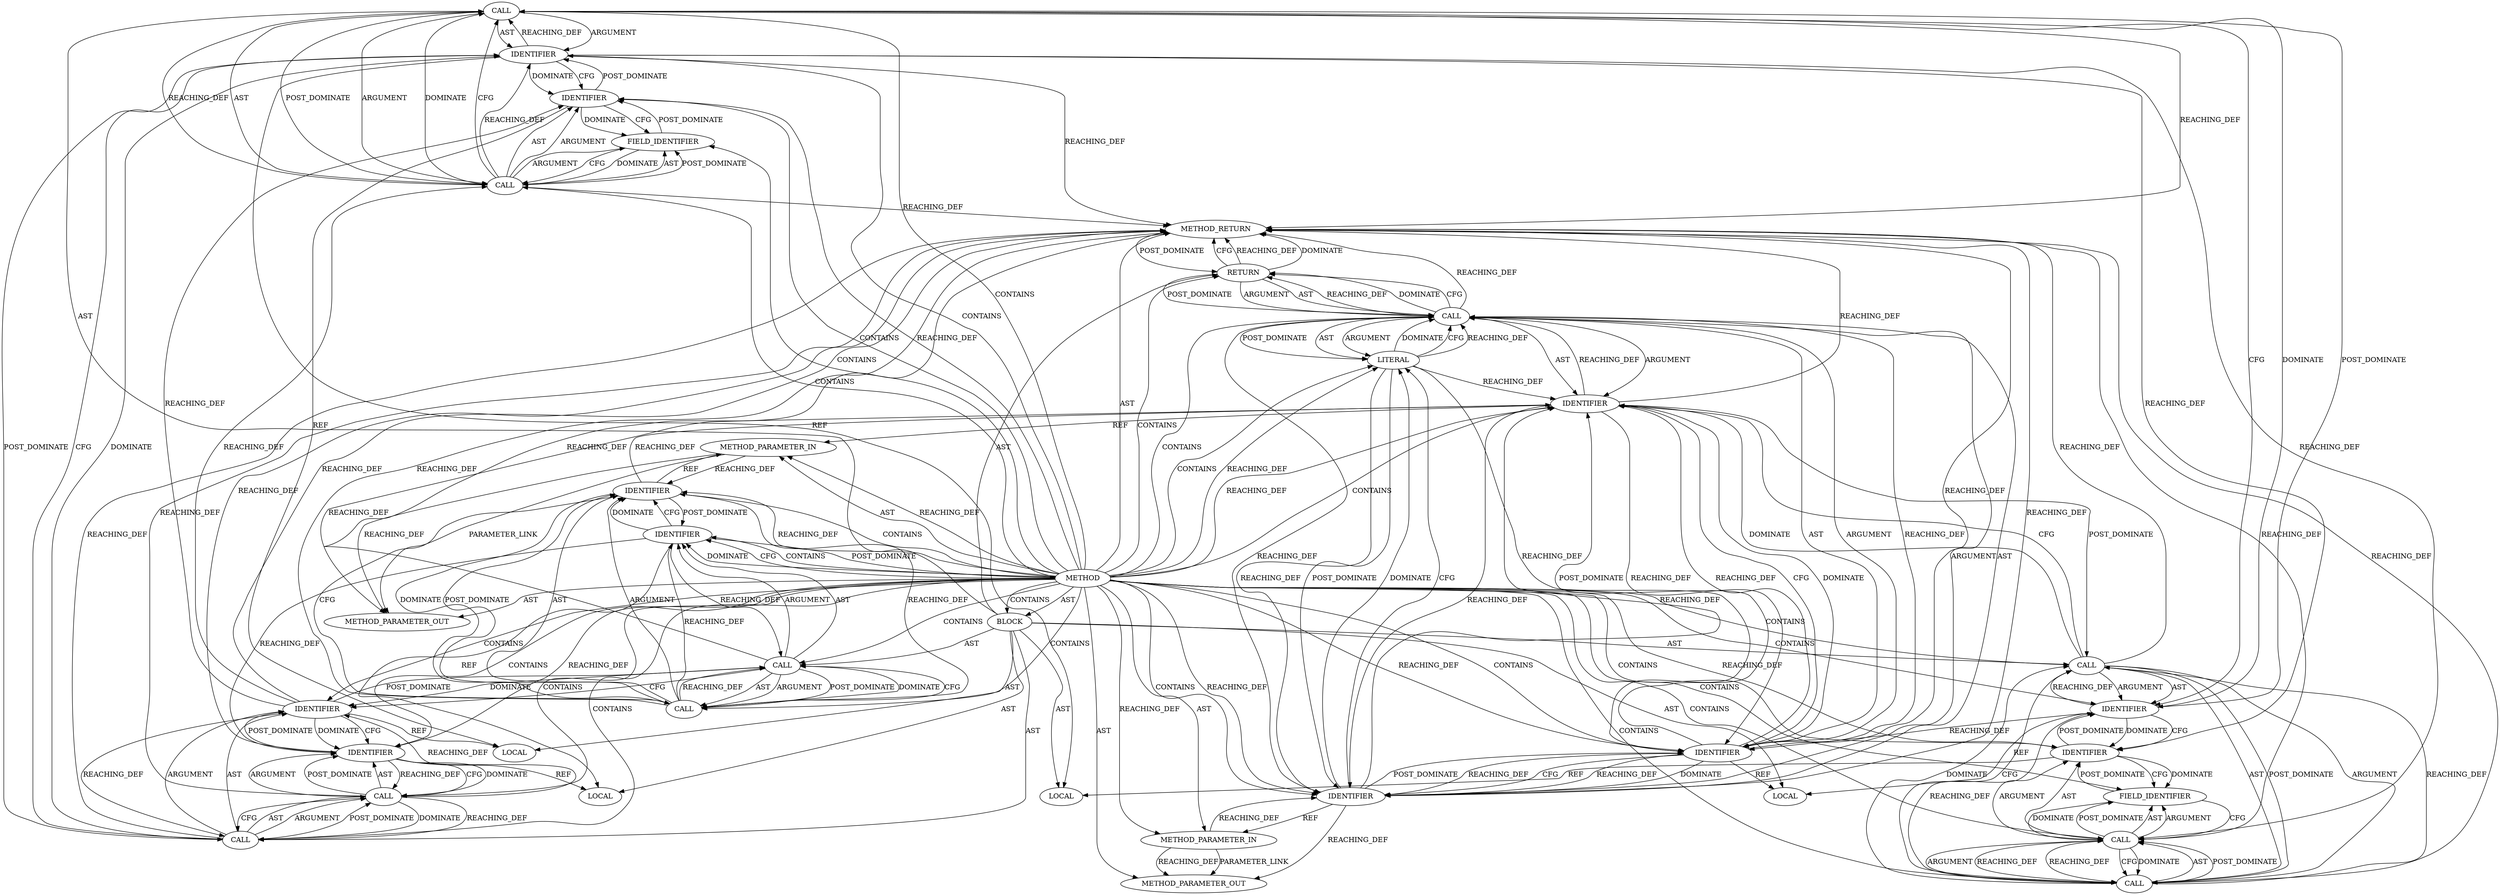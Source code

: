 digraph {
  10889 [label=CALL ORDER=6 ARGUMENT_INDEX=-1 CODE="*rec = ctx->open_rec" COLUMN_NUMBER=17 METHOD_FULL_NAME="<operator>.assignment" LINE_NUMBER=324 TYPE_FULL_NAME="<empty>" DISPATCH_TYPE="STATIC_DISPATCH" SIGNATURE="" NAME="<operator>.assignment"]
  10885 [label=IDENTIFIER ORDER=1 ARGUMENT_INDEX=1 CODE="ctx" COLUMN_NUMBER=28 LINE_NUMBER=323 TYPE_FULL_NAME="tls_sw_context_tx*" NAME="ctx"]
  10906 [label=LITERAL ORDER=4 ARGUMENT_INDEX=4 CODE="0" COLUMN_NUMBER=39 LINE_NUMBER=327 TYPE_FULL_NAME="int"]
  10898 [label=CALL ORDER=1 ARGUMENT_INDEX=1 CODE="rec->msg_encrypted" COLUMN_NUMBER=27 METHOD_FULL_NAME="<operator>.indirectFieldAccess" LINE_NUMBER=325 TYPE_FULL_NAME="<empty>" DISPATCH_TYPE="STATIC_DISPATCH" SIGNATURE="" NAME="<operator>.indirectFieldAccess"]
  10890 [label=IDENTIFIER ORDER=1 ARGUMENT_INDEX=1 CODE="rec" COLUMN_NUMBER=18 LINE_NUMBER=324 TYPE_FULL_NAME="tls_rec*" NAME="rec"]
  10888 [label=LOCAL ORDER=5 CODE="struct tls_rec* rec" COLUMN_NUMBER=17 LINE_NUMBER=324 TYPE_FULL_NAME="tls_rec*" NAME="rec"]
  10882 [label=IDENTIFIER ORDER=1 ARGUMENT_INDEX=1 CODE="sk" COLUMN_NUMBER=44 LINE_NUMBER=322 TYPE_FULL_NAME="sock*" NAME="sk"]
  21572 [label=METHOD_PARAMETER_OUT ORDER=1 CODE="struct sock *sk" IS_VARIADIC=false COLUMN_NUMBER=36 LINE_NUMBER=320 TYPE_FULL_NAME="sock*" EVALUATION_STRATEGY="BY_VALUE" INDEX=1 NAME="sk"]
  10896 [label=IDENTIFIER ORDER=1 ARGUMENT_INDEX=1 CODE="msg_en" COLUMN_NUMBER=17 LINE_NUMBER=325 TYPE_FULL_NAME="sk_msg*" NAME="msg_en"]
  10901 [label=RETURN ORDER=9 ARGUMENT_INDEX=-1 CODE="return sk_msg_alloc(sk, msg_en, len, 0);" COLUMN_NUMBER=2 LINE_NUMBER=327]
  10902 [label=CALL ORDER=1 ARGUMENT_INDEX=-1 CODE="sk_msg_alloc(sk, msg_en, len, 0)" COLUMN_NUMBER=9 METHOD_FULL_NAME="sk_msg_alloc" LINE_NUMBER=327 TYPE_FULL_NAME="<empty>" DISPATCH_TYPE="STATIC_DISPATCH" SIGNATURE="" NAME="sk_msg_alloc"]
  10905 [label=IDENTIFIER ORDER=3 ARGUMENT_INDEX=3 CODE="len" COLUMN_NUMBER=34 LINE_NUMBER=327 TYPE_FULL_NAME="int" NAME="len"]
  10874 [label=METHOD COLUMN_NUMBER=1 LINE_NUMBER=320 COLUMN_NUMBER_END=1 IS_EXTERNAL=false SIGNATURE="int tls_alloc_encrypted_msg (sock*,int)" NAME="tls_alloc_encrypted_msg" AST_PARENT_TYPE="TYPE_DECL" AST_PARENT_FULL_NAME="tls_sw.c:<global>" ORDER=12 CODE="static int tls_alloc_encrypted_msg(struct sock *sk, int len)
{
	struct tls_context *tls_ctx = tls_get_ctx(sk);
	struct tls_sw_context_tx *ctx = tls_sw_ctx_tx(tls_ctx);
	struct tls_rec *rec = ctx->open_rec;
	struct sk_msg *msg_en = &rec->msg_encrypted;

	return sk_msg_alloc(sk, msg_en, len, 0);
}" FULL_NAME="tls_alloc_encrypted_msg" LINE_NUMBER_END=328 FILENAME="tls_sw.c"]
  10876 [label=METHOD_PARAMETER_IN ORDER=2 CODE="int len" IS_VARIADIC=false COLUMN_NUMBER=53 LINE_NUMBER=320 TYPE_FULL_NAME="int" EVALUATION_STRATEGY="BY_VALUE" INDEX=2 NAME="len"]
  21573 [label=METHOD_PARAMETER_OUT ORDER=2 CODE="int len" IS_VARIADIC=false COLUMN_NUMBER=53 LINE_NUMBER=320 TYPE_FULL_NAME="int" EVALUATION_STRATEGY="BY_VALUE" INDEX=2 NAME="len"]
  10880 [label=IDENTIFIER ORDER=1 ARGUMENT_INDEX=1 CODE="tls_ctx" COLUMN_NUMBER=22 LINE_NUMBER=322 TYPE_FULL_NAME="tls_context*" NAME="tls_ctx"]
  10904 [label=IDENTIFIER ORDER=2 ARGUMENT_INDEX=2 CODE="msg_en" COLUMN_NUMBER=26 LINE_NUMBER=327 TYPE_FULL_NAME="sk_msg*" NAME="msg_en"]
  10875 [label=METHOD_PARAMETER_IN ORDER=1 CODE="struct sock *sk" IS_VARIADIC=false COLUMN_NUMBER=36 LINE_NUMBER=320 TYPE_FULL_NAME="sock*" EVALUATION_STRATEGY="BY_VALUE" INDEX=1 NAME="sk"]
  10887 [label=IDENTIFIER ORDER=1 ARGUMENT_INDEX=1 CODE="tls_ctx" COLUMN_NUMBER=48 LINE_NUMBER=323 TYPE_FULL_NAME="tls_context*" NAME="tls_ctx"]
  10900 [label=FIELD_IDENTIFIER ORDER=2 ARGUMENT_INDEX=2 CODE="msg_encrypted" COLUMN_NUMBER=27 LINE_NUMBER=325 CANONICAL_NAME="msg_encrypted"]
  10897 [label=CALL ORDER=2 ARGUMENT_INDEX=2 CODE="&rec->msg_encrypted" COLUMN_NUMBER=26 METHOD_FULL_NAME="<operator>.addressOf" LINE_NUMBER=325 TYPE_FULL_NAME="<empty>" DISPATCH_TYPE="STATIC_DISPATCH" SIGNATURE="" NAME="<operator>.addressOf"]
  10903 [label=IDENTIFIER ORDER=1 ARGUMENT_INDEX=1 CODE="sk" COLUMN_NUMBER=22 LINE_NUMBER=327 TYPE_FULL_NAME="sock*" NAME="sk"]
  10877 [label=BLOCK ORDER=3 ARGUMENT_INDEX=-1 CODE="{
	struct tls_context *tls_ctx = tls_get_ctx(sk);
	struct tls_sw_context_tx *ctx = tls_sw_ctx_tx(tls_ctx);
	struct tls_rec *rec = ctx->open_rec;
	struct sk_msg *msg_en = &rec->msg_encrypted;

	return sk_msg_alloc(sk, msg_en, len, 0);
}" COLUMN_NUMBER=1 LINE_NUMBER=321 TYPE_FULL_NAME="void"]
  10881 [label=CALL ORDER=2 ARGUMENT_INDEX=2 CODE="tls_get_ctx(sk)" COLUMN_NUMBER=32 METHOD_FULL_NAME="tls_get_ctx" LINE_NUMBER=322 TYPE_FULL_NAME="<empty>" DISPATCH_TYPE="STATIC_DISPATCH" SIGNATURE="" NAME="tls_get_ctx"]
  10907 [label=METHOD_RETURN ORDER=4 CODE="RET" COLUMN_NUMBER=1 LINE_NUMBER=320 TYPE_FULL_NAME="int" EVALUATION_STRATEGY="BY_VALUE"]
  10884 [label=CALL ORDER=4 ARGUMENT_INDEX=-1 CODE="*ctx = tls_sw_ctx_tx(tls_ctx)" COLUMN_NUMBER=27 METHOD_FULL_NAME="<operator>.assignment" LINE_NUMBER=323 TYPE_FULL_NAME="<empty>" DISPATCH_TYPE="STATIC_DISPATCH" SIGNATURE="" NAME="<operator>.assignment"]
  10895 [label=CALL ORDER=8 ARGUMENT_INDEX=-1 CODE="*msg_en = &rec->msg_encrypted" COLUMN_NUMBER=16 METHOD_FULL_NAME="<operator>.assignment" LINE_NUMBER=325 TYPE_FULL_NAME="<empty>" DISPATCH_TYPE="STATIC_DISPATCH" SIGNATURE="" NAME="<operator>.assignment"]
  10891 [label=CALL ORDER=2 ARGUMENT_INDEX=2 CODE="ctx->open_rec" COLUMN_NUMBER=24 METHOD_FULL_NAME="<operator>.indirectFieldAccess" LINE_NUMBER=324 TYPE_FULL_NAME="<empty>" DISPATCH_TYPE="STATIC_DISPATCH" SIGNATURE="" NAME="<operator>.indirectFieldAccess"]
  10899 [label=IDENTIFIER ORDER=1 ARGUMENT_INDEX=1 CODE="rec" COLUMN_NUMBER=27 LINE_NUMBER=325 TYPE_FULL_NAME="tls_rec*" NAME="rec"]
  10878 [label=LOCAL ORDER=1 CODE="struct tls_context* tls_ctx" COLUMN_NUMBER=21 LINE_NUMBER=322 TYPE_FULL_NAME="tls_context*" NAME="tls_ctx"]
  10893 [label=FIELD_IDENTIFIER ORDER=2 ARGUMENT_INDEX=2 CODE="open_rec" COLUMN_NUMBER=24 LINE_NUMBER=324 CANONICAL_NAME="open_rec"]
  10894 [label=LOCAL ORDER=7 CODE="struct sk_msg* msg_en" COLUMN_NUMBER=16 LINE_NUMBER=325 TYPE_FULL_NAME="sk_msg*" NAME="msg_en"]
  10879 [label=CALL ORDER=2 ARGUMENT_INDEX=-1 CODE="*tls_ctx = tls_get_ctx(sk)" COLUMN_NUMBER=21 METHOD_FULL_NAME="<operator>.assignment" LINE_NUMBER=322 TYPE_FULL_NAME="<empty>" DISPATCH_TYPE="STATIC_DISPATCH" SIGNATURE="" NAME="<operator>.assignment"]
  10892 [label=IDENTIFIER ORDER=1 ARGUMENT_INDEX=1 CODE="ctx" COLUMN_NUMBER=24 LINE_NUMBER=324 TYPE_FULL_NAME="tls_sw_context_tx*" NAME="ctx"]
  10886 [label=CALL ORDER=2 ARGUMENT_INDEX=2 CODE="tls_sw_ctx_tx(tls_ctx)" COLUMN_NUMBER=34 METHOD_FULL_NAME="tls_sw_ctx_tx" LINE_NUMBER=323 TYPE_FULL_NAME="<empty>" DISPATCH_TYPE="STATIC_DISPATCH" SIGNATURE="" NAME="tls_sw_ctx_tx"]
  10883 [label=LOCAL ORDER=3 CODE="struct tls_sw_context_tx* ctx" COLUMN_NUMBER=27 LINE_NUMBER=323 TYPE_FULL_NAME="tls_sw_context_tx*" NAME="ctx"]
  10899 -> 10896 [label=POST_DOMINATE ]
  10902 -> 10906 [label=POST_DOMINATE ]
  10897 -> 10907 [label=REACHING_DEF VARIABLE="&rec->msg_encrypted"]
  10897 -> 10898 [label=AST ]
  10877 -> 10883 [label=AST ]
  10880 -> 10879 [label=REACHING_DEF VARIABLE="tls_ctx"]
  10889 -> 10896 [label=CFG ]
  10874 -> 10882 [label=CONTAINS ]
  10879 -> 10881 [label=POST_DOMINATE ]
  10889 -> 10891 [label=AST ]
  10880 -> 10882 [label=DOMINATE ]
  10899 -> 10888 [label=REF ]
  10885 -> 10891 [label=REACHING_DEF VARIABLE="ctx"]
  10901 -> 10902 [label=POST_DOMINATE ]
  10887 -> 10886 [label=REACHING_DEF VARIABLE="tls_ctx"]
  10889 -> 10907 [label=REACHING_DEF VARIABLE="*rec = ctx->open_rec"]
  10886 -> 10887 [label=ARGUMENT ]
  10902 -> 10901 [label=REACHING_DEF VARIABLE="sk_msg_alloc(sk, msg_en, len, 0)"]
  10899 -> 10900 [label=CFG ]
  10875 -> 21572 [label=PARAMETER_LINK ]
  10886 -> 10884 [label=CFG ]
  10900 -> 10898 [label=CFG ]
  10882 -> 10881 [label=REACHING_DEF VARIABLE="sk"]
  10886 -> 10885 [label=REACHING_DEF VARIABLE="tls_sw_ctx_tx(tls_ctx)"]
  10874 -> 10880 [label=DOMINATE ]
  10892 -> 10883 [label=REF ]
  10879 -> 10880 [label=ARGUMENT ]
  10874 -> 10893 [label=CONTAINS ]
  10905 -> 10906 [label=DOMINATE ]
  10879 -> 10880 [label=AST ]
  10907 -> 10901 [label=POST_DOMINATE ]
  10905 -> 10906 [label=CFG ]
  10901 -> 10907 [label=CFG ]
  10892 -> 10890 [label=POST_DOMINATE ]
  10874 -> 10906 [label=REACHING_DEF VARIABLE=""]
  10906 -> 10904 [label=REACHING_DEF VARIABLE="0"]
  10886 -> 10887 [label=POST_DOMINATE ]
  10905 -> 10904 [label=POST_DOMINATE ]
  10891 -> 10893 [label=AST ]
  10895 -> 10896 [label=AST ]
  10887 -> 10886 [label=CFG ]
  10874 -> 10877 [label=CONTAINS ]
  10897 -> 10898 [label=POST_DOMINATE ]
  10874 -> 10877 [label=AST ]
  10902 -> 10904 [label=AST ]
  10891 -> 10889 [label=DOMINATE ]
  10891 -> 10889 [label=CFG ]
  10874 -> 10882 [label=REACHING_DEF VARIABLE=""]
  10901 -> 10902 [label=ARGUMENT ]
  10891 -> 10889 [label=REACHING_DEF VARIABLE="ctx->open_rec"]
  10874 -> 10907 [label=AST ]
  10880 -> 10878 [label=REF ]
  10874 -> 10892 [label=CONTAINS ]
  10874 -> 10902 [label=CONTAINS ]
  10884 -> 10890 [label=CFG ]
  10874 -> 10876 [label=REACHING_DEF VARIABLE=""]
  10882 -> 10881 [label=CFG ]
  10903 -> 10902 [label=REACHING_DEF VARIABLE="sk"]
  10896 -> 10895 [label=REACHING_DEF VARIABLE="msg_en"]
  10874 -> 10892 [label=REACHING_DEF VARIABLE=""]
  10877 -> 10884 [label=AST ]
  10879 -> 10881 [label=AST ]
  10874 -> 21573 [label=AST ]
  10902 -> 10905 [label=ARGUMENT ]
  10893 -> 10892 [label=POST_DOMINATE ]
  10903 -> 10875 [label=REF ]
  10874 -> 10905 [label=CONTAINS ]
  10902 -> 10907 [label=REACHING_DEF VARIABLE="sk_msg_alloc(sk, msg_en, len, 0)"]
  10874 -> 10899 [label=CONTAINS ]
  10874 -> 10886 [label=CONTAINS ]
  10904 -> 10894 [label=REF ]
  10887 -> 10886 [label=DOMINATE ]
  10889 -> 10890 [label=ARGUMENT ]
  10896 -> 10894 [label=REF ]
  10880 -> 10882 [label=CFG ]
  10903 -> 21572 [label=REACHING_DEF VARIABLE="sk"]
  10890 -> 10892 [label=DOMINATE ]
  10904 -> 10903 [label=REACHING_DEF VARIABLE="msg_en"]
  10891 -> 10890 [label=REACHING_DEF VARIABLE="ctx->open_rec"]
  10881 -> 10879 [label=DOMINATE ]
  10874 -> 10891 [label=CONTAINS ]
  10885 -> 10892 [label=REACHING_DEF VARIABLE="ctx"]
  10874 -> 10904 [label=CONTAINS ]
  10905 -> 10903 [label=REACHING_DEF VARIABLE="len"]
  10874 -> 10904 [label=REACHING_DEF VARIABLE=""]
  10891 -> 10893 [label=POST_DOMINATE ]
  10890 -> 10899 [label=REACHING_DEF VARIABLE="rec"]
  10886 -> 10907 [label=REACHING_DEF VARIABLE="tls_sw_ctx_tx(tls_ctx)"]
  10882 -> 10903 [label=REACHING_DEF VARIABLE="sk"]
  10897 -> 10895 [label=REACHING_DEF VARIABLE="&rec->msg_encrypted"]
  10874 -> 10895 [label=CONTAINS ]
  10898 -> 10900 [label=POST_DOMINATE ]
  10877 -> 10901 [label=AST ]
  10905 -> 10876 [label=REF ]
  10896 -> 10899 [label=DOMINATE ]
  10877 -> 10888 [label=AST ]
  10897 -> 10895 [label=DOMINATE ]
  10876 -> 21573 [label=REACHING_DEF VARIABLE="len"]
  10893 -> 10891 [label=DOMINATE ]
  10895 -> 10907 [label=REACHING_DEF VARIABLE="*msg_en = &rec->msg_encrypted"]
  10904 -> 10905 [label=CFG ]
  10884 -> 10886 [label=AST ]
  10895 -> 10897 [label=AST ]
  10895 -> 10897 [label=ARGUMENT ]
  10893 -> 10891 [label=CFG ]
  10889 -> 10891 [label=POST_DOMINATE ]
  10881 -> 10882 [label=POST_DOMINATE ]
  10906 -> 10905 [label=REACHING_DEF VARIABLE="0"]
  10875 -> 21572 [label=REACHING_DEF VARIABLE="sk"]
  10891 -> 10892 [label=AST ]
  10903 -> 10904 [label=REACHING_DEF VARIABLE="sk"]
  10898 -> 10899 [label=ARGUMENT ]
  10903 -> 10907 [label=REACHING_DEF VARIABLE="sk"]
  10887 -> 10907 [label=REACHING_DEF VARIABLE="tls_ctx"]
  10898 -> 10897 [label=REACHING_DEF VARIABLE="rec->msg_encrypted"]
  10898 -> 10897 [label=REACHING_DEF VARIABLE="rec->msg_encrypted"]
  10874 -> 10884 [label=CONTAINS ]
  10881 -> 10882 [label=AST ]
  10902 -> 10903 [label=AST ]
  10896 -> 10904 [label=REACHING_DEF VARIABLE="msg_en"]
  10902 -> 10906 [label=AST ]
  10880 -> 10874 [label=POST_DOMINATE ]
  10891 -> 10893 [label=ARGUMENT ]
  10875 -> 10882 [label=REACHING_DEF VARIABLE="sk"]
  10890 -> 10889 [label=REACHING_DEF VARIABLE="rec"]
  10879 -> 10885 [label=CFG ]
  10902 -> 10906 [label=ARGUMENT ]
  10874 -> 10890 [label=CONTAINS ]
  10905 -> 21573 [label=REACHING_DEF VARIABLE="len"]
  10876 -> 10905 [label=REACHING_DEF VARIABLE="len"]
  10874 -> 10898 [label=CONTAINS ]
  10890 -> 10898 [label=REACHING_DEF VARIABLE="rec"]
  10885 -> 10907 [label=REACHING_DEF VARIABLE="ctx"]
  10874 -> 10896 [label=CONTAINS ]
  10900 -> 10899 [label=POST_DOMINATE ]
  10905 -> 10907 [label=REACHING_DEF VARIABLE="len"]
  10881 -> 10907 [label=REACHING_DEF VARIABLE="tls_get_ctx(sk)"]
  10903 -> 10905 [label=REACHING_DEF VARIABLE="sk"]
  10898 -> 10899 [label=AST ]
  10887 -> 10878 [label=REF ]
  10901 -> 10907 [label=REACHING_DEF VARIABLE="<RET>"]
  10874 -> 10876 [label=AST ]
  10874 -> 10880 [label=CFG ]
  10876 -> 21573 [label=PARAMETER_LINK ]
  10874 -> 10906 [label=CONTAINS ]
  10903 -> 10904 [label=CFG ]
  10905 -> 10902 [label=REACHING_DEF VARIABLE="len"]
  10874 -> 10903 [label=REACHING_DEF VARIABLE=""]
  10904 -> 10905 [label=DOMINATE ]
  10896 -> 10889 [label=POST_DOMINATE ]
  10874 -> 10887 [label=CONTAINS ]
  10890 -> 10888 [label=REF ]
  10877 -> 10889 [label=AST ]
  10903 -> 10904 [label=DOMINATE ]
  10895 -> 10903 [label=CFG ]
  10902 -> 10903 [label=ARGUMENT ]
  10881 -> 10880 [label=REACHING_DEF VARIABLE="tls_get_ctx(sk)"]
  10874 -> 10879 [label=CONTAINS ]
  10877 -> 10894 [label=AST ]
  10884 -> 10885 [label=ARGUMENT ]
  10895 -> 10903 [label=DOMINATE ]
  10892 -> 10893 [label=DOMINATE ]
  10884 -> 10890 [label=DOMINATE ]
  10891 -> 10907 [label=REACHING_DEF VARIABLE="ctx->open_rec"]
  10885 -> 10883 [label=REF ]
  10904 -> 10907 [label=REACHING_DEF VARIABLE="msg_en"]
  10897 -> 10895 [label=CFG ]
  10874 -> 10875 [label=AST ]
  10889 -> 10890 [label=AST ]
  10906 -> 10902 [label=DOMINATE ]
  10906 -> 10902 [label=CFG ]
  10898 -> 10900 [label=AST ]
  10879 -> 10885 [label=DOMINATE ]
  10874 -> 10889 [label=CONTAINS ]
  10879 -> 10881 [label=ARGUMENT ]
  10906 -> 10902 [label=REACHING_DEF VARIABLE="0"]
  10881 -> 10879 [label=CFG ]
  10886 -> 10884 [label=DOMINATE ]
  10902 -> 10901 [label=DOMINATE ]
  10901 -> 10907 [label=DOMINATE ]
  10898 -> 10897 [label=CFG ]
  10890 -> 10884 [label=POST_DOMINATE ]
  10882 -> 10875 [label=REF ]
  10877 -> 10879 [label=AST ]
  10889 -> 10891 [label=ARGUMENT ]
  10885 -> 10884 [label=REACHING_DEF VARIABLE="ctx"]
  10897 -> 10898 [label=ARGUMENT ]
  10902 -> 10901 [label=CFG ]
  10896 -> 10899 [label=CFG ]
  10904 -> 10902 [label=REACHING_DEF VARIABLE="msg_en"]
  10874 -> 10900 [label=CONTAINS ]
  10885 -> 10887 [label=DOMINATE ]
  10881 -> 10879 [label=REACHING_DEF VARIABLE="tls_get_ctx(sk)"]
  10890 -> 10892 [label=CFG ]
  10892 -> 10893 [label=CFG ]
  10874 -> 10881 [label=CONTAINS ]
  10874 -> 10875 [label=REACHING_DEF VARIABLE=""]
  10874 -> 10880 [label=CONTAINS ]
  10874 -> 10899 [label=REACHING_DEF VARIABLE=""]
  10904 -> 10903 [label=POST_DOMINATE ]
  10889 -> 10896 [label=DOMINATE ]
  10885 -> 10887 [label=CFG ]
  10887 -> 10885 [label=POST_DOMINATE ]
  10882 -> 10881 [label=DOMINATE ]
  10904 -> 10905 [label=REACHING_DEF VARIABLE="msg_en"]
  10898 -> 10907 [label=REACHING_DEF VARIABLE="rec->msg_encrypted"]
  10890 -> 10907 [label=REACHING_DEF VARIABLE="rec"]
  10874 -> 21572 [label=AST ]
  10884 -> 10907 [label=REACHING_DEF VARIABLE="*ctx = tls_sw_ctx_tx(tls_ctx)"]
  10886 -> 10887 [label=AST ]
  10903 -> 10895 [label=POST_DOMINATE ]
  10884 -> 10886 [label=ARGUMENT ]
  10874 -> 10887 [label=REACHING_DEF VARIABLE=""]
  10884 -> 10885 [label=AST ]
  10874 -> 10903 [label=CONTAINS ]
  10879 -> 10907 [label=REACHING_DEF VARIABLE="*tls_ctx = tls_get_ctx(sk)"]
  10906 -> 10905 [label=POST_DOMINATE ]
  10877 -> 10895 [label=AST ]
  10895 -> 10896 [label=ARGUMENT ]
  10902 -> 10905 [label=AST ]
  10874 -> 10897 [label=CONTAINS ]
  10886 -> 10884 [label=REACHING_DEF VARIABLE="tls_sw_ctx_tx(tls_ctx)"]
  10902 -> 10904 [label=ARGUMENT ]
  10874 -> 10885 [label=CONTAINS ]
  10884 -> 10886 [label=POST_DOMINATE ]
  10891 -> 10892 [label=ARGUMENT ]
  10877 -> 10878 [label=AST ]
  10882 -> 10880 [label=POST_DOMINATE ]
  10906 -> 10903 [label=REACHING_DEF VARIABLE="0"]
  10874 -> 10901 [label=CONTAINS ]
  10898 -> 10900 [label=ARGUMENT ]
  10899 -> 10900 [label=DOMINATE ]
  10898 -> 10897 [label=DOMINATE ]
  10880 -> 10887 [label=REACHING_DEF VARIABLE="tls_ctx"]
  10895 -> 10897 [label=POST_DOMINATE ]
  10900 -> 10898 [label=DOMINATE ]
  10881 -> 10882 [label=ARGUMENT ]
  10897 -> 10896 [label=REACHING_DEF VARIABLE="&rec->msg_encrypted"]
  10885 -> 10879 [label=POST_DOMINATE ]
  10901 -> 10902 [label=AST ]
  10905 -> 10904 [label=REACHING_DEF VARIABLE="len"]
  10874 -> 10905 [label=REACHING_DEF VARIABLE=""]
}
